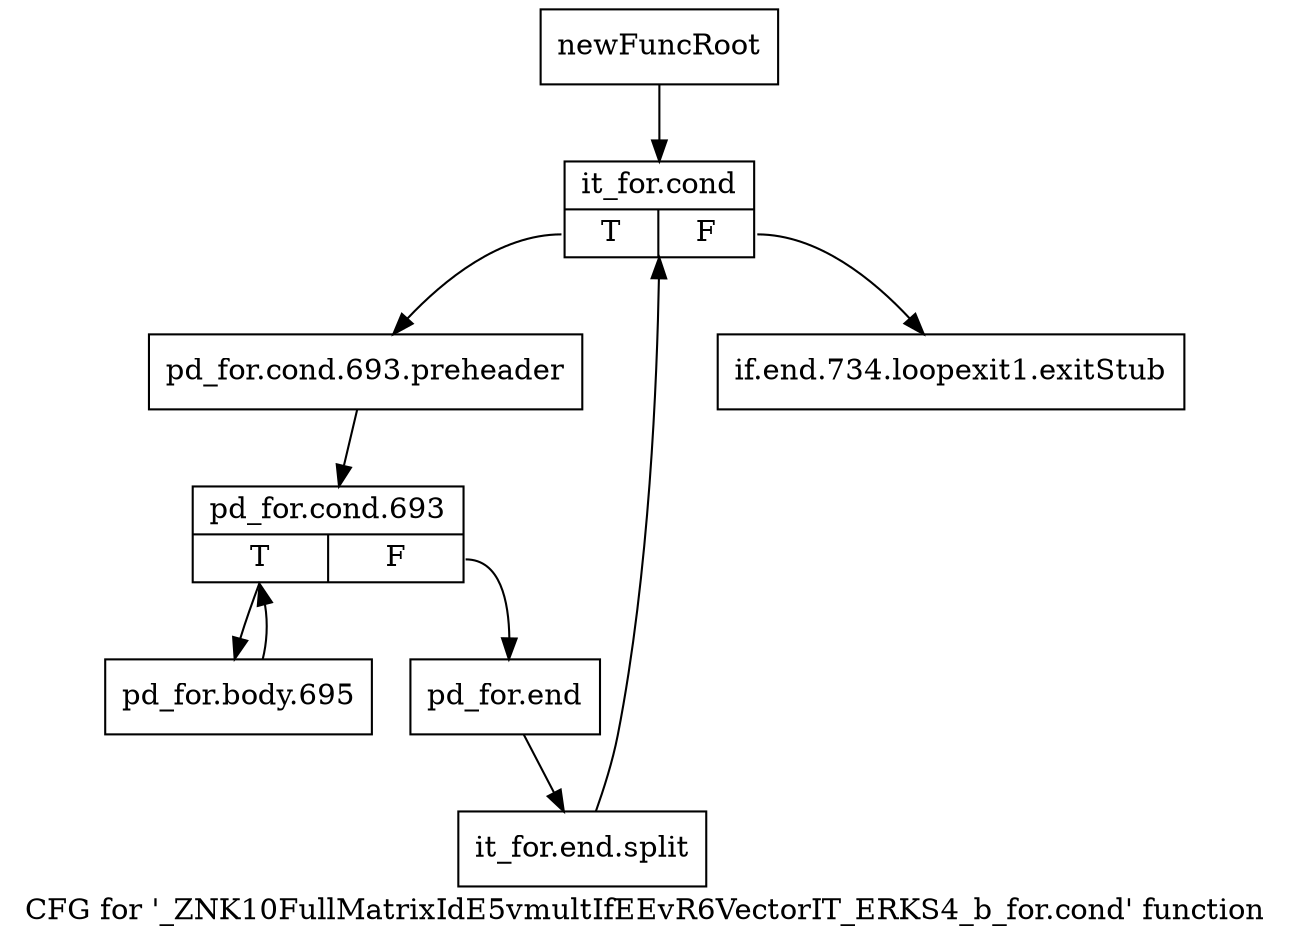 digraph "CFG for '_ZNK10FullMatrixIdE5vmultIfEEvR6VectorIT_ERKS4_b_for.cond' function" {
	label="CFG for '_ZNK10FullMatrixIdE5vmultIfEEvR6VectorIT_ERKS4_b_for.cond' function";

	Node0x8eaaf70 [shape=record,label="{newFuncRoot}"];
	Node0x8eaaf70 -> Node0x8eab420;
	Node0x8eab3d0 [shape=record,label="{if.end.734.loopexit1.exitStub}"];
	Node0x8eab420 [shape=record,label="{it_for.cond|{<s0>T|<s1>F}}"];
	Node0x8eab420:s0 -> Node0x8eab470;
	Node0x8eab420:s1 -> Node0x8eab3d0;
	Node0x8eab470 [shape=record,label="{pd_for.cond.693.preheader}"];
	Node0x8eab470 -> Node0x8eab4c0;
	Node0x8eab4c0 [shape=record,label="{pd_for.cond.693|{<s0>T|<s1>F}}"];
	Node0x8eab4c0:s0 -> Node0x8eab560;
	Node0x8eab4c0:s1 -> Node0x8eab510;
	Node0x8eab510 [shape=record,label="{pd_for.end}"];
	Node0x8eab510 -> Node0xc531ec0;
	Node0xc531ec0 [shape=record,label="{it_for.end.split}"];
	Node0xc531ec0 -> Node0x8eab420;
	Node0x8eab560 [shape=record,label="{pd_for.body.695}"];
	Node0x8eab560 -> Node0x8eab4c0;
}
